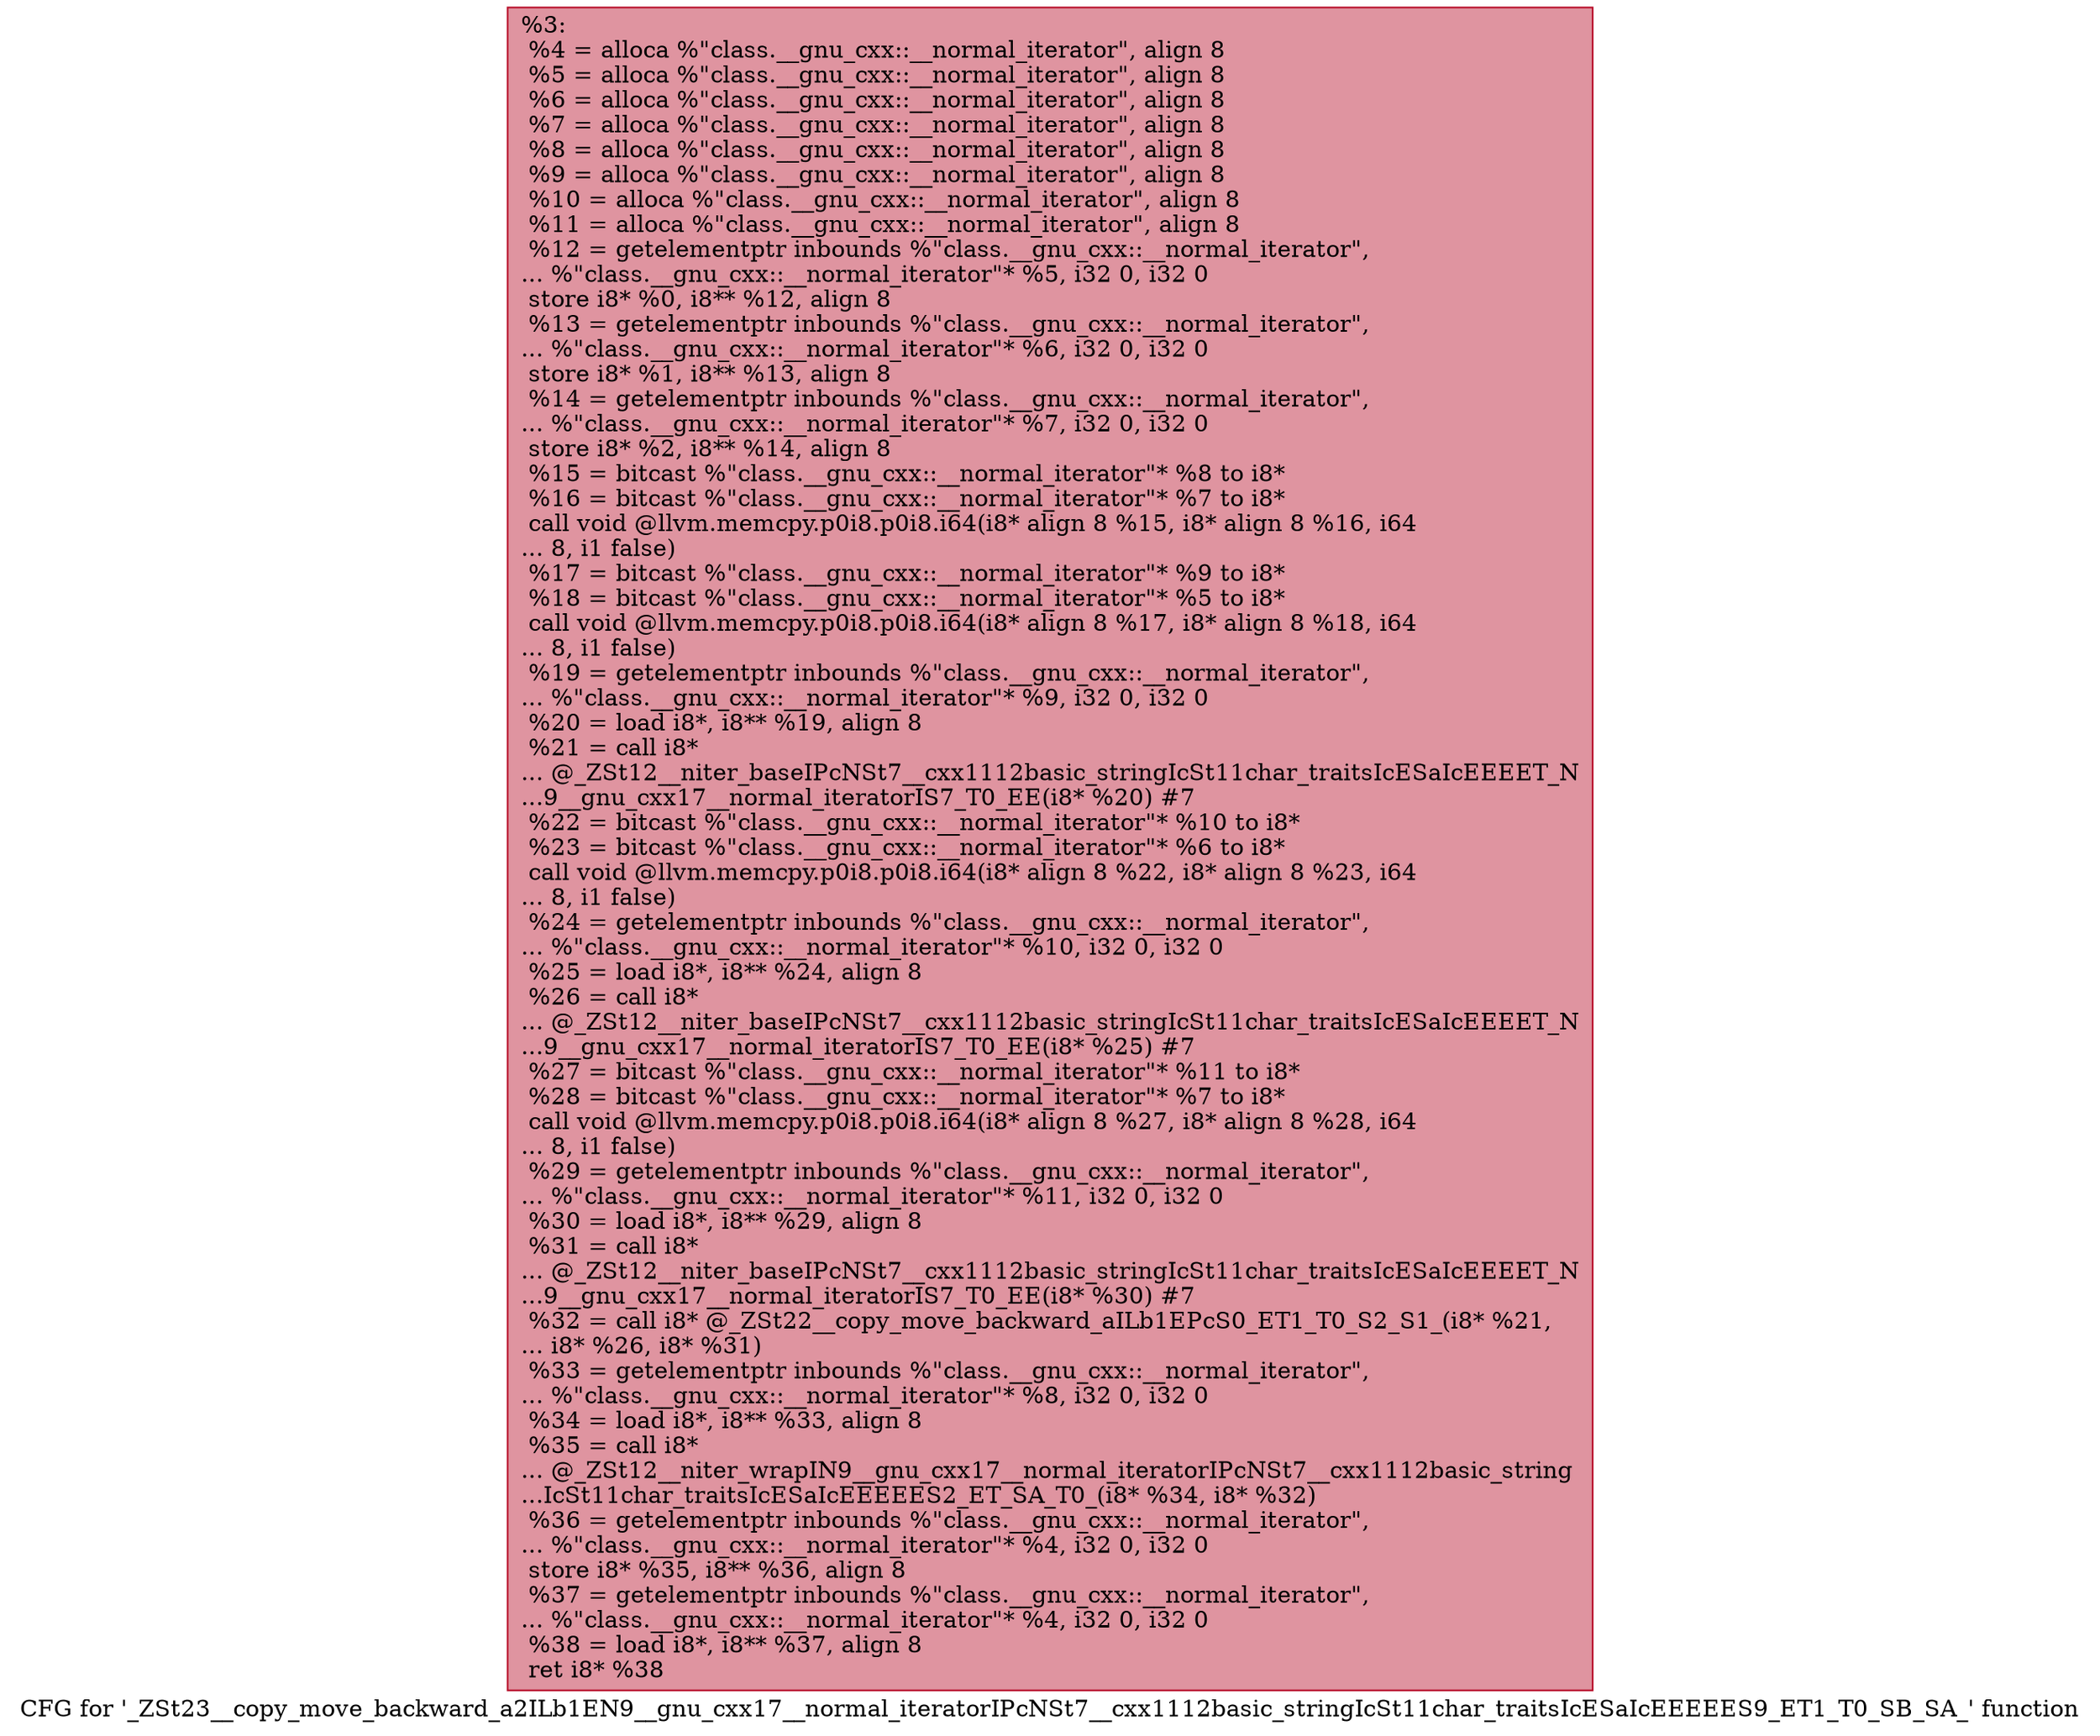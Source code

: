 digraph "CFG for '_ZSt23__copy_move_backward_a2ILb1EN9__gnu_cxx17__normal_iteratorIPcNSt7__cxx1112basic_stringIcSt11char_traitsIcESaIcEEEEES9_ET1_T0_SB_SA_' function" {
	label="CFG for '_ZSt23__copy_move_backward_a2ILb1EN9__gnu_cxx17__normal_iteratorIPcNSt7__cxx1112basic_stringIcSt11char_traitsIcESaIcEEEEES9_ET1_T0_SB_SA_' function";

	Node0x563f4b5f9140 [shape=record,color="#b70d28ff", style=filled, fillcolor="#b70d2870",label="{%3:\l  %4 = alloca %\"class.__gnu_cxx::__normal_iterator\", align 8\l  %5 = alloca %\"class.__gnu_cxx::__normal_iterator\", align 8\l  %6 = alloca %\"class.__gnu_cxx::__normal_iterator\", align 8\l  %7 = alloca %\"class.__gnu_cxx::__normal_iterator\", align 8\l  %8 = alloca %\"class.__gnu_cxx::__normal_iterator\", align 8\l  %9 = alloca %\"class.__gnu_cxx::__normal_iterator\", align 8\l  %10 = alloca %\"class.__gnu_cxx::__normal_iterator\", align 8\l  %11 = alloca %\"class.__gnu_cxx::__normal_iterator\", align 8\l  %12 = getelementptr inbounds %\"class.__gnu_cxx::__normal_iterator\",\l... %\"class.__gnu_cxx::__normal_iterator\"* %5, i32 0, i32 0\l  store i8* %0, i8** %12, align 8\l  %13 = getelementptr inbounds %\"class.__gnu_cxx::__normal_iterator\",\l... %\"class.__gnu_cxx::__normal_iterator\"* %6, i32 0, i32 0\l  store i8* %1, i8** %13, align 8\l  %14 = getelementptr inbounds %\"class.__gnu_cxx::__normal_iterator\",\l... %\"class.__gnu_cxx::__normal_iterator\"* %7, i32 0, i32 0\l  store i8* %2, i8** %14, align 8\l  %15 = bitcast %\"class.__gnu_cxx::__normal_iterator\"* %8 to i8*\l  %16 = bitcast %\"class.__gnu_cxx::__normal_iterator\"* %7 to i8*\l  call void @llvm.memcpy.p0i8.p0i8.i64(i8* align 8 %15, i8* align 8 %16, i64\l... 8, i1 false)\l  %17 = bitcast %\"class.__gnu_cxx::__normal_iterator\"* %9 to i8*\l  %18 = bitcast %\"class.__gnu_cxx::__normal_iterator\"* %5 to i8*\l  call void @llvm.memcpy.p0i8.p0i8.i64(i8* align 8 %17, i8* align 8 %18, i64\l... 8, i1 false)\l  %19 = getelementptr inbounds %\"class.__gnu_cxx::__normal_iterator\",\l... %\"class.__gnu_cxx::__normal_iterator\"* %9, i32 0, i32 0\l  %20 = load i8*, i8** %19, align 8\l  %21 = call i8*\l... @_ZSt12__niter_baseIPcNSt7__cxx1112basic_stringIcSt11char_traitsIcESaIcEEEET_N\l...9__gnu_cxx17__normal_iteratorIS7_T0_EE(i8* %20) #7\l  %22 = bitcast %\"class.__gnu_cxx::__normal_iterator\"* %10 to i8*\l  %23 = bitcast %\"class.__gnu_cxx::__normal_iterator\"* %6 to i8*\l  call void @llvm.memcpy.p0i8.p0i8.i64(i8* align 8 %22, i8* align 8 %23, i64\l... 8, i1 false)\l  %24 = getelementptr inbounds %\"class.__gnu_cxx::__normal_iterator\",\l... %\"class.__gnu_cxx::__normal_iterator\"* %10, i32 0, i32 0\l  %25 = load i8*, i8** %24, align 8\l  %26 = call i8*\l... @_ZSt12__niter_baseIPcNSt7__cxx1112basic_stringIcSt11char_traitsIcESaIcEEEET_N\l...9__gnu_cxx17__normal_iteratorIS7_T0_EE(i8* %25) #7\l  %27 = bitcast %\"class.__gnu_cxx::__normal_iterator\"* %11 to i8*\l  %28 = bitcast %\"class.__gnu_cxx::__normal_iterator\"* %7 to i8*\l  call void @llvm.memcpy.p0i8.p0i8.i64(i8* align 8 %27, i8* align 8 %28, i64\l... 8, i1 false)\l  %29 = getelementptr inbounds %\"class.__gnu_cxx::__normal_iterator\",\l... %\"class.__gnu_cxx::__normal_iterator\"* %11, i32 0, i32 0\l  %30 = load i8*, i8** %29, align 8\l  %31 = call i8*\l... @_ZSt12__niter_baseIPcNSt7__cxx1112basic_stringIcSt11char_traitsIcESaIcEEEET_N\l...9__gnu_cxx17__normal_iteratorIS7_T0_EE(i8* %30) #7\l  %32 = call i8* @_ZSt22__copy_move_backward_aILb1EPcS0_ET1_T0_S2_S1_(i8* %21,\l... i8* %26, i8* %31)\l  %33 = getelementptr inbounds %\"class.__gnu_cxx::__normal_iterator\",\l... %\"class.__gnu_cxx::__normal_iterator\"* %8, i32 0, i32 0\l  %34 = load i8*, i8** %33, align 8\l  %35 = call i8*\l... @_ZSt12__niter_wrapIN9__gnu_cxx17__normal_iteratorIPcNSt7__cxx1112basic_string\l...IcSt11char_traitsIcESaIcEEEEES2_ET_SA_T0_(i8* %34, i8* %32)\l  %36 = getelementptr inbounds %\"class.__gnu_cxx::__normal_iterator\",\l... %\"class.__gnu_cxx::__normal_iterator\"* %4, i32 0, i32 0\l  store i8* %35, i8** %36, align 8\l  %37 = getelementptr inbounds %\"class.__gnu_cxx::__normal_iterator\",\l... %\"class.__gnu_cxx::__normal_iterator\"* %4, i32 0, i32 0\l  %38 = load i8*, i8** %37, align 8\l  ret i8* %38\l}"];
}

